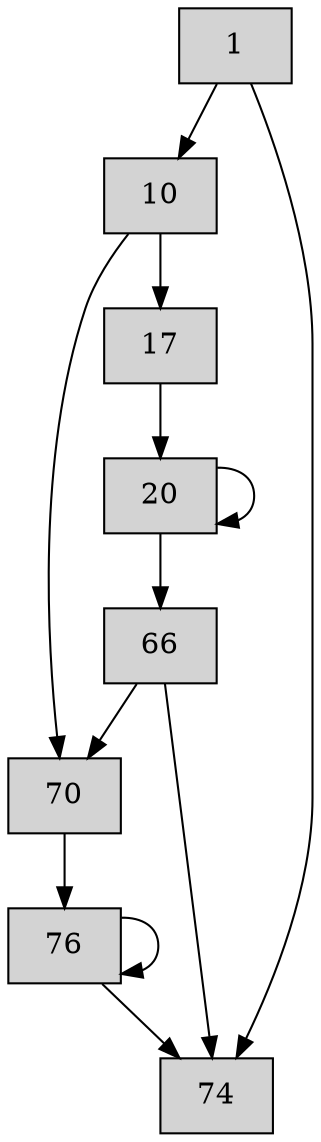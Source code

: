 digraph CFG {
    node[shape=box, style=filled];

    1[label="1"]
    10[label="10"]
    17[label="17"]
    20[label="20"]
    66[label="66"]
    70[label="70"]
    74[label="74"]
    76[label="76"]

    1 -> 74
    1 -> 10

    10 -> 70
    10 -> 17

    17 -> 20

    20 -> 20
    20 -> 66

    66 -> 74
    66 -> 70

    70 -> 76

    76 -> 74
    76 -> 76
}